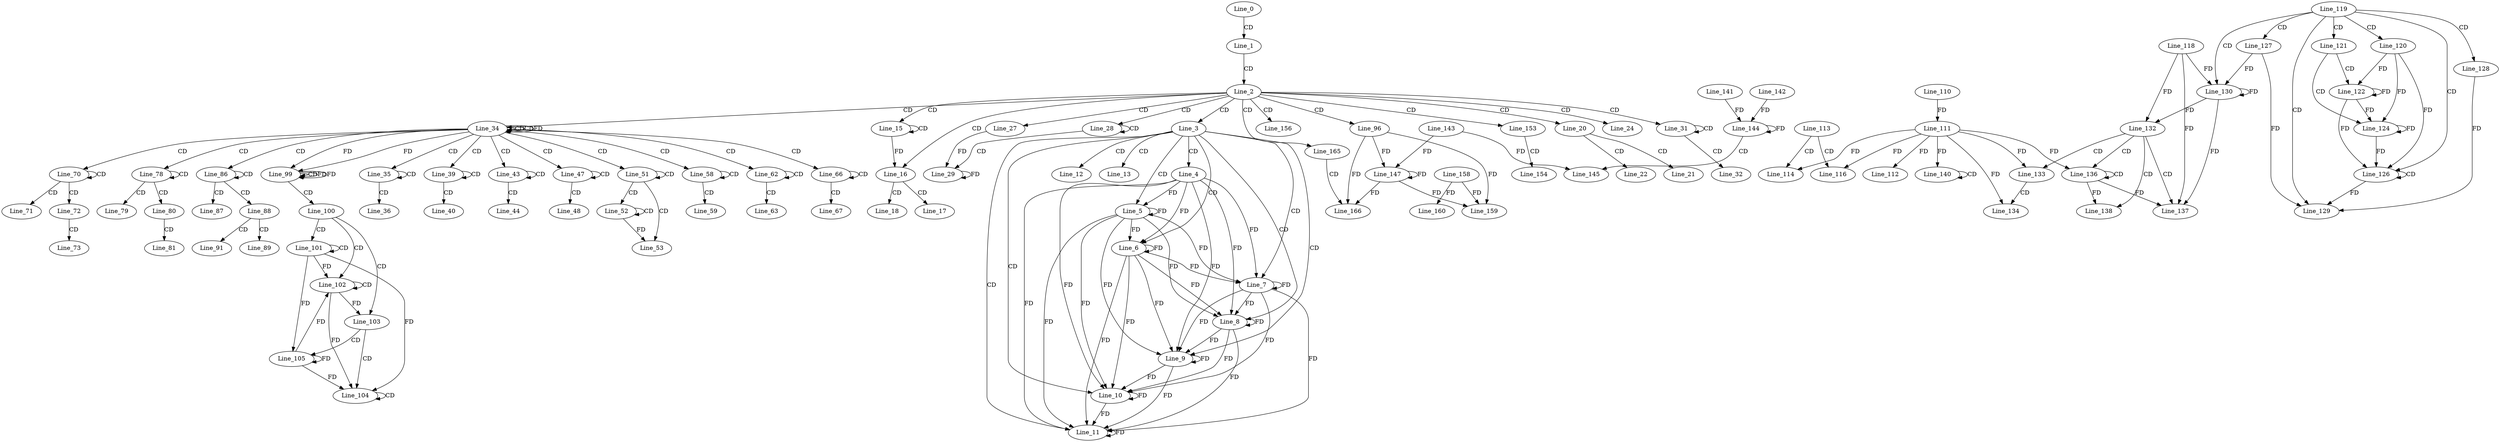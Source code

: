 digraph G {
  Line_0;
  Line_1;
  Line_2;
  Line_3;
  Line_4;
  Line_5;
  Line_6;
  Line_7;
  Line_8;
  Line_9;
  Line_10;
  Line_11;
  Line_12;
  Line_13;
  Line_15;
  Line_15;
  Line_16;
  Line_17;
  Line_18;
  Line_20;
  Line_21;
  Line_22;
  Line_24;
  Line_27;
  Line_28;
  Line_28;
  Line_29;
  Line_29;
  Line_31;
  Line_31;
  Line_32;
  Line_34;
  Line_34;
  Line_34;
  Line_35;
  Line_35;
  Line_36;
  Line_39;
  Line_39;
  Line_40;
  Line_43;
  Line_43;
  Line_44;
  Line_47;
  Line_47;
  Line_48;
  Line_51;
  Line_51;
  Line_52;
  Line_52;
  Line_53;
  Line_53;
  Line_58;
  Line_58;
  Line_59;
  Line_62;
  Line_62;
  Line_63;
  Line_66;
  Line_66;
  Line_67;
  Line_70;
  Line_70;
  Line_71;
  Line_72;
  Line_73;
  Line_78;
  Line_78;
  Line_79;
  Line_80;
  Line_81;
  Line_86;
  Line_86;
  Line_87;
  Line_88;
  Line_89;
  Line_91;
  Line_96;
  Line_99;
  Line_99;
  Line_99;
  Line_100;
  Line_101;
  Line_101;
  Line_102;
  Line_102;
  Line_103;
  Line_104;
  Line_104;
  Line_105;
  Line_105;
  Line_110;
  Line_111;
  Line_111;
  Line_112;
  Line_113;
  Line_114;
  Line_116;
  Line_119;
  Line_120;
  Line_121;
  Line_122;
  Line_124;
  Line_126;
  Line_126;
  Line_127;
  Line_128;
  Line_129;
  Line_130;
  Line_118;
  Line_130;
  Line_132;
  Line_132;
  Line_133;
  Line_133;
  Line_134;
  Line_136;
  Line_136;
  Line_137;
  Line_137;
  Line_138;
  Line_140;
  Line_140;
  Line_144;
  Line_142;
  Line_144;
  Line_141;
  Line_144;
  Line_145;
  Line_143;
  Line_147;
  Line_147;
  Line_153;
  Line_154;
  Line_156;
  Line_158;
  Line_159;
  Line_160;
  Line_165;
  Line_166;
  Line_0 -> Line_1 [ label="CD" ];
  Line_1 -> Line_2 [ label="CD" ];
  Line_2 -> Line_3 [ label="CD" ];
  Line_3 -> Line_4 [ label="CD" ];
  Line_3 -> Line_5 [ label="CD" ];
  Line_4 -> Line_5 [ label="FD" ];
  Line_5 -> Line_5 [ label="FD" ];
  Line_3 -> Line_6 [ label="CD" ];
  Line_4 -> Line_6 [ label="FD" ];
  Line_5 -> Line_6 [ label="FD" ];
  Line_6 -> Line_6 [ label="FD" ];
  Line_3 -> Line_7 [ label="CD" ];
  Line_4 -> Line_7 [ label="FD" ];
  Line_5 -> Line_7 [ label="FD" ];
  Line_6 -> Line_7 [ label="FD" ];
  Line_7 -> Line_7 [ label="FD" ];
  Line_3 -> Line_8 [ label="CD" ];
  Line_4 -> Line_8 [ label="FD" ];
  Line_5 -> Line_8 [ label="FD" ];
  Line_6 -> Line_8 [ label="FD" ];
  Line_7 -> Line_8 [ label="FD" ];
  Line_8 -> Line_8 [ label="FD" ];
  Line_3 -> Line_9 [ label="CD" ];
  Line_4 -> Line_9 [ label="FD" ];
  Line_5 -> Line_9 [ label="FD" ];
  Line_6 -> Line_9 [ label="FD" ];
  Line_7 -> Line_9 [ label="FD" ];
  Line_8 -> Line_9 [ label="FD" ];
  Line_9 -> Line_9 [ label="FD" ];
  Line_3 -> Line_10 [ label="CD" ];
  Line_4 -> Line_10 [ label="FD" ];
  Line_5 -> Line_10 [ label="FD" ];
  Line_6 -> Line_10 [ label="FD" ];
  Line_7 -> Line_10 [ label="FD" ];
  Line_8 -> Line_10 [ label="FD" ];
  Line_9 -> Line_10 [ label="FD" ];
  Line_10 -> Line_10 [ label="FD" ];
  Line_3 -> Line_11 [ label="CD" ];
  Line_4 -> Line_11 [ label="FD" ];
  Line_5 -> Line_11 [ label="FD" ];
  Line_6 -> Line_11 [ label="FD" ];
  Line_7 -> Line_11 [ label="FD" ];
  Line_8 -> Line_11 [ label="FD" ];
  Line_9 -> Line_11 [ label="FD" ];
  Line_10 -> Line_11 [ label="FD" ];
  Line_11 -> Line_11 [ label="FD" ];
  Line_3 -> Line_12 [ label="CD" ];
  Line_3 -> Line_13 [ label="CD" ];
  Line_2 -> Line_15 [ label="CD" ];
  Line_15 -> Line_15 [ label="CD" ];
  Line_2 -> Line_16 [ label="CD" ];
  Line_15 -> Line_16 [ label="FD" ];
  Line_16 -> Line_17 [ label="CD" ];
  Line_16 -> Line_18 [ label="CD" ];
  Line_2 -> Line_20 [ label="CD" ];
  Line_20 -> Line_21 [ label="CD" ];
  Line_20 -> Line_22 [ label="CD" ];
  Line_2 -> Line_24 [ label="CD" ];
  Line_2 -> Line_27 [ label="CD" ];
  Line_2 -> Line_28 [ label="CD" ];
  Line_28 -> Line_28 [ label="CD" ];
  Line_28 -> Line_29 [ label="CD" ];
  Line_27 -> Line_29 [ label="FD" ];
  Line_29 -> Line_29 [ label="FD" ];
  Line_2 -> Line_31 [ label="CD" ];
  Line_31 -> Line_31 [ label="CD" ];
  Line_31 -> Line_32 [ label="CD" ];
  Line_2 -> Line_34 [ label="CD" ];
  Line_34 -> Line_34 [ label="CD" ];
  Line_34 -> Line_34 [ label="CD" ];
  Line_34 -> Line_34 [ label="FD" ];
  Line_34 -> Line_35 [ label="CD" ];
  Line_35 -> Line_35 [ label="CD" ];
  Line_35 -> Line_36 [ label="CD" ];
  Line_34 -> Line_39 [ label="CD" ];
  Line_39 -> Line_39 [ label="CD" ];
  Line_39 -> Line_40 [ label="CD" ];
  Line_34 -> Line_43 [ label="CD" ];
  Line_43 -> Line_43 [ label="CD" ];
  Line_43 -> Line_44 [ label="CD" ];
  Line_34 -> Line_47 [ label="CD" ];
  Line_47 -> Line_47 [ label="CD" ];
  Line_47 -> Line_48 [ label="CD" ];
  Line_34 -> Line_51 [ label="CD" ];
  Line_51 -> Line_51 [ label="CD" ];
  Line_51 -> Line_52 [ label="CD" ];
  Line_52 -> Line_52 [ label="CD" ];
  Line_51 -> Line_53 [ label="CD" ];
  Line_52 -> Line_53 [ label="FD" ];
  Line_34 -> Line_58 [ label="CD" ];
  Line_58 -> Line_58 [ label="CD" ];
  Line_58 -> Line_59 [ label="CD" ];
  Line_34 -> Line_62 [ label="CD" ];
  Line_62 -> Line_62 [ label="CD" ];
  Line_62 -> Line_63 [ label="CD" ];
  Line_34 -> Line_66 [ label="CD" ];
  Line_66 -> Line_66 [ label="CD" ];
  Line_66 -> Line_67 [ label="CD" ];
  Line_34 -> Line_70 [ label="CD" ];
  Line_70 -> Line_70 [ label="CD" ];
  Line_70 -> Line_71 [ label="CD" ];
  Line_70 -> Line_72 [ label="CD" ];
  Line_72 -> Line_73 [ label="CD" ];
  Line_34 -> Line_78 [ label="CD" ];
  Line_78 -> Line_78 [ label="CD" ];
  Line_78 -> Line_79 [ label="CD" ];
  Line_78 -> Line_80 [ label="CD" ];
  Line_80 -> Line_81 [ label="CD" ];
  Line_34 -> Line_86 [ label="CD" ];
  Line_86 -> Line_86 [ label="CD" ];
  Line_86 -> Line_87 [ label="CD" ];
  Line_86 -> Line_88 [ label="CD" ];
  Line_88 -> Line_89 [ label="CD" ];
  Line_88 -> Line_91 [ label="CD" ];
  Line_2 -> Line_96 [ label="CD" ];
  Line_34 -> Line_99 [ label="FD" ];
  Line_99 -> Line_99 [ label="CD" ];
  Line_99 -> Line_99 [ label="FD" ];
  Line_34 -> Line_99 [ label="FD" ];
  Line_99 -> Line_100 [ label="CD" ];
  Line_100 -> Line_101 [ label="CD" ];
  Line_101 -> Line_101 [ label="CD" ];
  Line_100 -> Line_102 [ label="CD" ];
  Line_102 -> Line_102 [ label="CD" ];
  Line_101 -> Line_102 [ label="FD" ];
  Line_100 -> Line_103 [ label="CD" ];
  Line_102 -> Line_103 [ label="FD" ];
  Line_103 -> Line_104 [ label="CD" ];
  Line_104 -> Line_104 [ label="CD" ];
  Line_101 -> Line_104 [ label="FD" ];
  Line_102 -> Line_104 [ label="FD" ];
  Line_103 -> Line_105 [ label="CD" ];
  Line_101 -> Line_105 [ label="FD" ];
  Line_105 -> Line_105 [ label="FD" ];
  Line_110 -> Line_111 [ label="FD" ];
  Line_111 -> Line_112 [ label="FD" ];
  Line_113 -> Line_114 [ label="CD" ];
  Line_111 -> Line_114 [ label="FD" ];
  Line_113 -> Line_116 [ label="CD" ];
  Line_111 -> Line_116 [ label="FD" ];
  Line_119 -> Line_120 [ label="CD" ];
  Line_119 -> Line_121 [ label="CD" ];
  Line_121 -> Line_122 [ label="CD" ];
  Line_120 -> Line_122 [ label="FD" ];
  Line_122 -> Line_122 [ label="FD" ];
  Line_121 -> Line_124 [ label="CD" ];
  Line_120 -> Line_124 [ label="FD" ];
  Line_122 -> Line_124 [ label="FD" ];
  Line_124 -> Line_124 [ label="FD" ];
  Line_119 -> Line_126 [ label="CD" ];
  Line_126 -> Line_126 [ label="CD" ];
  Line_120 -> Line_126 [ label="FD" ];
  Line_122 -> Line_126 [ label="FD" ];
  Line_124 -> Line_126 [ label="FD" ];
  Line_119 -> Line_127 [ label="CD" ];
  Line_119 -> Line_128 [ label="CD" ];
  Line_119 -> Line_129 [ label="CD" ];
  Line_128 -> Line_129 [ label="FD" ];
  Line_126 -> Line_129 [ label="FD" ];
  Line_127 -> Line_129 [ label="FD" ];
  Line_119 -> Line_130 [ label="CD" ];
  Line_118 -> Line_130 [ label="FD" ];
  Line_130 -> Line_130 [ label="FD" ];
  Line_127 -> Line_130 [ label="FD" ];
  Line_118 -> Line_132 [ label="FD" ];
  Line_130 -> Line_132 [ label="FD" ];
  Line_132 -> Line_133 [ label="CD" ];
  Line_111 -> Line_133 [ label="FD" ];
  Line_133 -> Line_134 [ label="CD" ];
  Line_111 -> Line_134 [ label="FD" ];
  Line_132 -> Line_136 [ label="CD" ];
  Line_136 -> Line_136 [ label="CD" ];
  Line_111 -> Line_136 [ label="FD" ];
  Line_132 -> Line_137 [ label="CD" ];
  Line_136 -> Line_137 [ label="FD" ];
  Line_118 -> Line_137 [ label="FD" ];
  Line_130 -> Line_137 [ label="FD" ];
  Line_132 -> Line_138 [ label="CD" ];
  Line_136 -> Line_138 [ label="FD" ];
  Line_140 -> Line_140 [ label="CD" ];
  Line_111 -> Line_140 [ label="FD" ];
  Line_144 -> Line_144 [ label="FD" ];
  Line_142 -> Line_144 [ label="FD" ];
  Line_141 -> Line_144 [ label="FD" ];
  Line_144 -> Line_145 [ label="CD" ];
  Line_143 -> Line_145 [ label="FD" ];
  Line_96 -> Line_147 [ label="FD" ];
  Line_147 -> Line_147 [ label="FD" ];
  Line_143 -> Line_147 [ label="FD" ];
  Line_2 -> Line_153 [ label="CD" ];
  Line_153 -> Line_154 [ label="CD" ];
  Line_2 -> Line_156 [ label="CD" ];
  Line_158 -> Line_159 [ label="FD" ];
  Line_96 -> Line_159 [ label="FD" ];
  Line_147 -> Line_159 [ label="FD" ];
  Line_158 -> Line_160 [ label="FD" ];
  Line_2 -> Line_165 [ label="CD" ];
  Line_165 -> Line_166 [ label="CD" ];
  Line_96 -> Line_166 [ label="FD" ];
  Line_147 -> Line_166 [ label="FD" ];
  Line_99 -> Line_99 [ label="FD" ];
  Line_105 -> Line_102 [ label="FD" ];
  Line_105 -> Line_104 [ label="FD" ];
}

